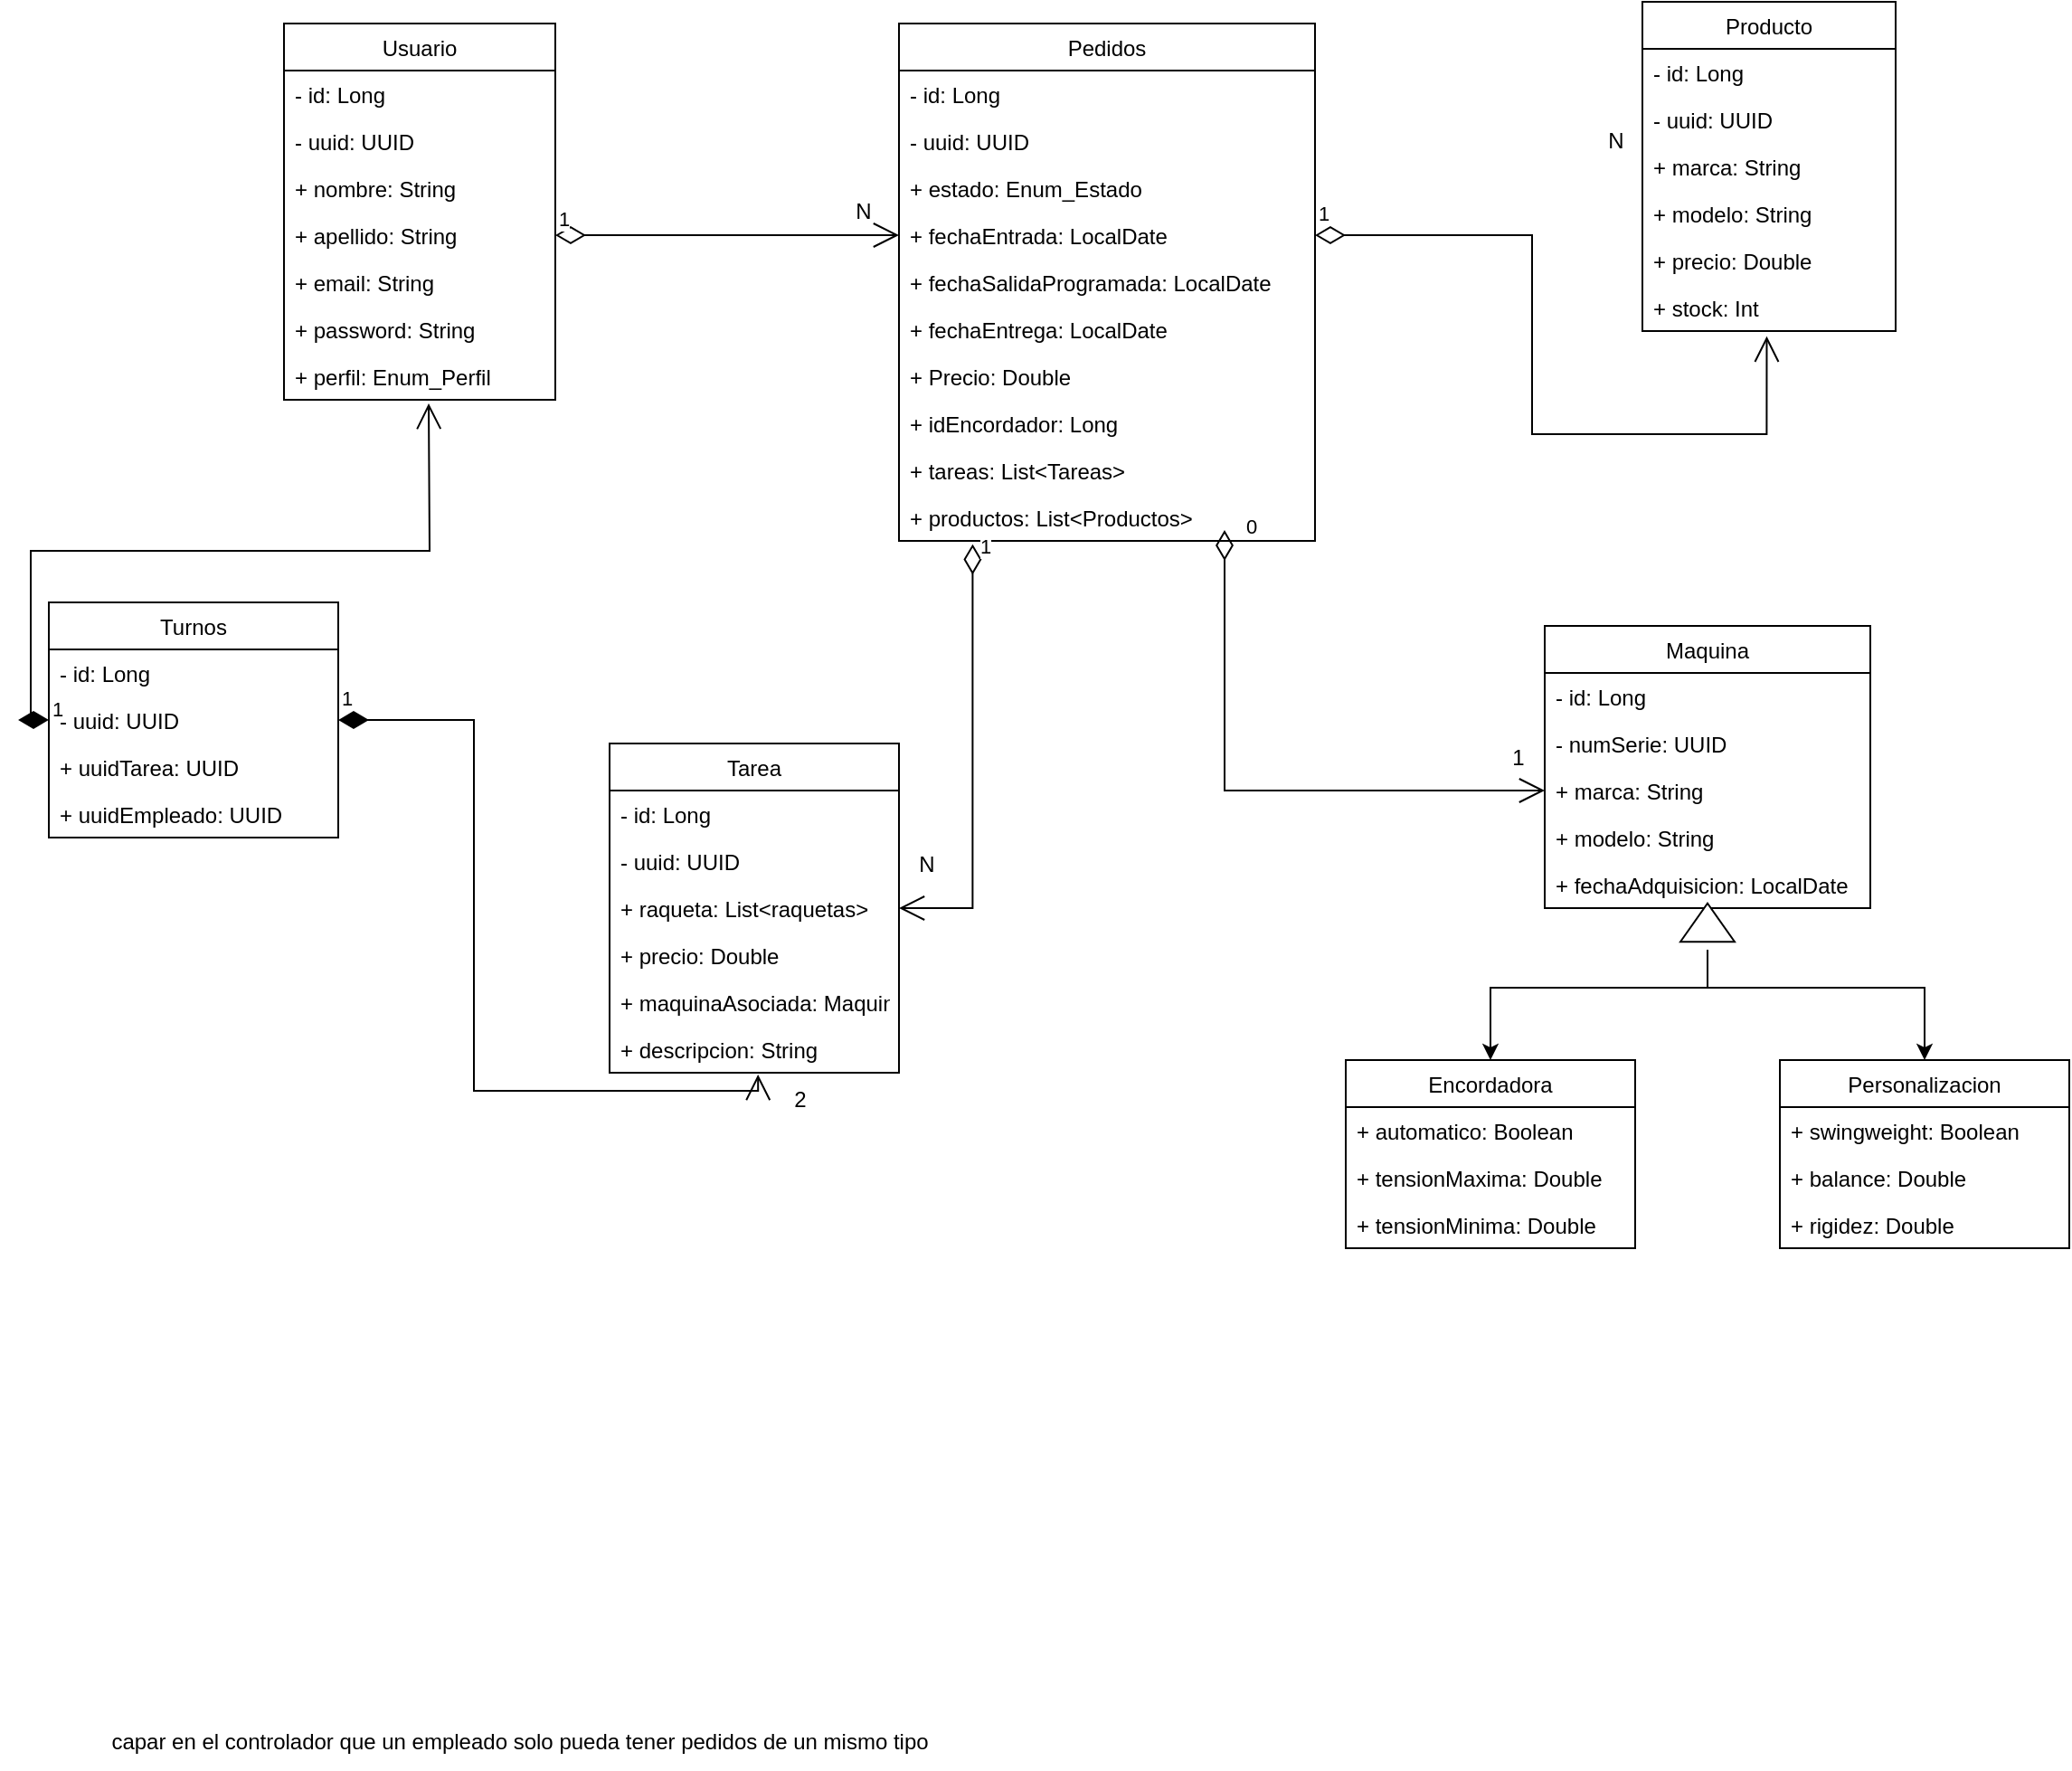 <mxfile version="20.3.0" type="device"><diagram id="C5RBs43oDa-KdzZeNtuy" name="Page-1"><mxGraphModel dx="948" dy="565" grid="1" gridSize="10" guides="1" tooltips="1" connect="1" arrows="1" fold="1" page="1" pageScale="1" pageWidth="827" pageHeight="1169" math="0" shadow="0"><root><mxCell id="WIyWlLk6GJQsqaUBKTNV-0"/><mxCell id="WIyWlLk6GJQsqaUBKTNV-1" parent="WIyWlLk6GJQsqaUBKTNV-0"/><mxCell id="wLVJEsf6AbZPAwA1VKSY-4" value="Usuario" style="swimlane;fontStyle=0;childLayout=stackLayout;horizontal=1;startSize=26;fillColor=none;horizontalStack=0;resizeParent=1;resizeParentMax=0;resizeLast=0;collapsible=1;marginBottom=0;" parent="WIyWlLk6GJQsqaUBKTNV-1" vertex="1"><mxGeometry x="240" y="80" width="150" height="208" as="geometry"/></mxCell><mxCell id="wLVJEsf6AbZPAwA1VKSY-5" value="- id: Long" style="text;strokeColor=none;fillColor=none;align=left;verticalAlign=top;spacingLeft=4;spacingRight=4;overflow=hidden;rotatable=0;points=[[0,0.5],[1,0.5]];portConstraint=eastwest;" parent="wLVJEsf6AbZPAwA1VKSY-4" vertex="1"><mxGeometry y="26" width="150" height="26" as="geometry"/></mxCell><mxCell id="wLVJEsf6AbZPAwA1VKSY-13" value="- uuid: UUID" style="text;strokeColor=none;fillColor=none;align=left;verticalAlign=top;spacingLeft=4;spacingRight=4;overflow=hidden;rotatable=0;points=[[0,0.5],[1,0.5]];portConstraint=eastwest;" parent="wLVJEsf6AbZPAwA1VKSY-4" vertex="1"><mxGeometry y="52" width="150" height="26" as="geometry"/></mxCell><mxCell id="wLVJEsf6AbZPAwA1VKSY-6" value="+ nombre: String" style="text;strokeColor=none;fillColor=none;align=left;verticalAlign=top;spacingLeft=4;spacingRight=4;overflow=hidden;rotatable=0;points=[[0,0.5],[1,0.5]];portConstraint=eastwest;" parent="wLVJEsf6AbZPAwA1VKSY-4" vertex="1"><mxGeometry y="78" width="150" height="26" as="geometry"/></mxCell><mxCell id="wLVJEsf6AbZPAwA1VKSY-7" value="+ apellido: String" style="text;strokeColor=none;fillColor=none;align=left;verticalAlign=top;spacingLeft=4;spacingRight=4;overflow=hidden;rotatable=0;points=[[0,0.5],[1,0.5]];portConstraint=eastwest;" parent="wLVJEsf6AbZPAwA1VKSY-4" vertex="1"><mxGeometry y="104" width="150" height="26" as="geometry"/></mxCell><mxCell id="wLVJEsf6AbZPAwA1VKSY-12" value="+ email: String&#10;" style="text;strokeColor=none;fillColor=none;align=left;verticalAlign=top;spacingLeft=4;spacingRight=4;overflow=hidden;rotatable=0;points=[[0,0.5],[1,0.5]];portConstraint=eastwest;" parent="wLVJEsf6AbZPAwA1VKSY-4" vertex="1"><mxGeometry y="130" width="150" height="26" as="geometry"/></mxCell><mxCell id="wLVJEsf6AbZPAwA1VKSY-14" value="+ password: String&#10;" style="text;strokeColor=none;fillColor=none;align=left;verticalAlign=top;spacingLeft=4;spacingRight=4;overflow=hidden;rotatable=0;points=[[0,0.5],[1,0.5]];portConstraint=eastwest;" parent="wLVJEsf6AbZPAwA1VKSY-4" vertex="1"><mxGeometry y="156" width="150" height="26" as="geometry"/></mxCell><mxCell id="wLVJEsf6AbZPAwA1VKSY-15" value="+ perfil: Enum_Perfil" style="text;strokeColor=none;fillColor=none;align=left;verticalAlign=top;spacingLeft=4;spacingRight=4;overflow=hidden;rotatable=0;points=[[0,0.5],[1,0.5]];portConstraint=eastwest;" parent="wLVJEsf6AbZPAwA1VKSY-4" vertex="1"><mxGeometry y="182" width="150" height="26" as="geometry"/></mxCell><mxCell id="wLVJEsf6AbZPAwA1VKSY-16" value="Pedidos" style="swimlane;fontStyle=0;childLayout=stackLayout;horizontal=1;startSize=26;fillColor=none;horizontalStack=0;resizeParent=1;resizeParentMax=0;resizeLast=0;collapsible=1;marginBottom=0;" parent="WIyWlLk6GJQsqaUBKTNV-1" vertex="1"><mxGeometry x="580" y="80" width="230" height="286" as="geometry"/></mxCell><mxCell id="wLVJEsf6AbZPAwA1VKSY-17" value="- id: Long" style="text;strokeColor=none;fillColor=none;align=left;verticalAlign=top;spacingLeft=4;spacingRight=4;overflow=hidden;rotatable=0;points=[[0,0.5],[1,0.5]];portConstraint=eastwest;" parent="wLVJEsf6AbZPAwA1VKSY-16" vertex="1"><mxGeometry y="26" width="230" height="26" as="geometry"/></mxCell><mxCell id="wLVJEsf6AbZPAwA1VKSY-18" value="- uuid: UUID" style="text;strokeColor=none;fillColor=none;align=left;verticalAlign=top;spacingLeft=4;spacingRight=4;overflow=hidden;rotatable=0;points=[[0,0.5],[1,0.5]];portConstraint=eastwest;" parent="wLVJEsf6AbZPAwA1VKSY-16" vertex="1"><mxGeometry y="52" width="230" height="26" as="geometry"/></mxCell><mxCell id="wLVJEsf6AbZPAwA1VKSY-19" value="+ estado: Enum_Estado" style="text;strokeColor=none;fillColor=none;align=left;verticalAlign=top;spacingLeft=4;spacingRight=4;overflow=hidden;rotatable=0;points=[[0,0.5],[1,0.5]];portConstraint=eastwest;" parent="wLVJEsf6AbZPAwA1VKSY-16" vertex="1"><mxGeometry y="78" width="230" height="26" as="geometry"/></mxCell><mxCell id="wLVJEsf6AbZPAwA1VKSY-21" value="+ fechaEntrada: LocalDate" style="text;strokeColor=none;fillColor=none;align=left;verticalAlign=top;spacingLeft=4;spacingRight=4;overflow=hidden;rotatable=0;points=[[0,0.5],[1,0.5]];portConstraint=eastwest;" parent="wLVJEsf6AbZPAwA1VKSY-16" vertex="1"><mxGeometry y="104" width="230" height="26" as="geometry"/></mxCell><mxCell id="wLVJEsf6AbZPAwA1VKSY-22" value="+ fechaSalidaProgramada: LocalDate" style="text;strokeColor=none;fillColor=none;align=left;verticalAlign=top;spacingLeft=4;spacingRight=4;overflow=hidden;rotatable=0;points=[[0,0.5],[1,0.5]];portConstraint=eastwest;" parent="wLVJEsf6AbZPAwA1VKSY-16" vertex="1"><mxGeometry y="130" width="230" height="26" as="geometry"/></mxCell><mxCell id="wLVJEsf6AbZPAwA1VKSY-23" value="+ fechaEntrega: LocalDate" style="text;strokeColor=none;fillColor=none;align=left;verticalAlign=top;spacingLeft=4;spacingRight=4;overflow=hidden;rotatable=0;points=[[0,0.5],[1,0.5]];portConstraint=eastwest;" parent="wLVJEsf6AbZPAwA1VKSY-16" vertex="1"><mxGeometry y="156" width="230" height="26" as="geometry"/></mxCell><mxCell id="wLVJEsf6AbZPAwA1VKSY-24" value="+ Precio: Double" style="text;strokeColor=none;fillColor=none;align=left;verticalAlign=top;spacingLeft=4;spacingRight=4;overflow=hidden;rotatable=0;points=[[0,0.5],[1,0.5]];portConstraint=eastwest;" parent="wLVJEsf6AbZPAwA1VKSY-16" vertex="1"><mxGeometry y="182" width="230" height="26" as="geometry"/></mxCell><mxCell id="H49Ui0ylg4HPvWi4D4S9-0" value="+ idEncordador: Long" style="text;strokeColor=none;fillColor=none;align=left;verticalAlign=top;spacingLeft=4;spacingRight=4;overflow=hidden;rotatable=0;points=[[0,0.5],[1,0.5]];portConstraint=eastwest;" vertex="1" parent="wLVJEsf6AbZPAwA1VKSY-16"><mxGeometry y="208" width="230" height="26" as="geometry"/></mxCell><mxCell id="wLVJEsf6AbZPAwA1VKSY-25" value="+ tareas: List&lt;Tareas&gt;&#10;" style="text;strokeColor=none;fillColor=none;align=left;verticalAlign=top;spacingLeft=4;spacingRight=4;overflow=hidden;rotatable=0;points=[[0,0.5],[1,0.5]];portConstraint=eastwest;" parent="wLVJEsf6AbZPAwA1VKSY-16" vertex="1"><mxGeometry y="234" width="230" height="26" as="geometry"/></mxCell><mxCell id="H49Ui0ylg4HPvWi4D4S9-1" value="+ productos: List&lt;Productos&gt;" style="text;strokeColor=none;fillColor=none;align=left;verticalAlign=top;spacingLeft=4;spacingRight=4;overflow=hidden;rotatable=0;points=[[0,0.5],[1,0.5]];portConstraint=eastwest;" vertex="1" parent="wLVJEsf6AbZPAwA1VKSY-16"><mxGeometry y="260" width="230" height="26" as="geometry"/></mxCell><mxCell id="wLVJEsf6AbZPAwA1VKSY-26" value="1" style="endArrow=open;html=1;endSize=12;startArrow=diamondThin;startSize=14;startFill=0;edgeStyle=orthogonalEdgeStyle;align=left;verticalAlign=bottom;rounded=0;exitX=1;exitY=0.5;exitDx=0;exitDy=0;entryX=0;entryY=0.5;entryDx=0;entryDy=0;" parent="WIyWlLk6GJQsqaUBKTNV-1" source="wLVJEsf6AbZPAwA1VKSY-7" target="wLVJEsf6AbZPAwA1VKSY-21" edge="1"><mxGeometry x="-1" relative="1" as="geometry"><mxPoint x="410" y="190" as="sourcePoint"/><mxPoint x="570" y="190" as="targetPoint"/><mxPoint as="offset"/></mxGeometry></mxCell><mxCell id="wLVJEsf6AbZPAwA1VKSY-28" value="N" style="text;html=1;align=center;verticalAlign=middle;resizable=0;points=[];autosize=1;strokeColor=none;fillColor=none;" parent="WIyWlLk6GJQsqaUBKTNV-1" vertex="1"><mxGeometry x="545" y="169" width="30" height="30" as="geometry"/></mxCell><mxCell id="wLVJEsf6AbZPAwA1VKSY-29" value="Maquina" style="swimlane;fontStyle=0;childLayout=stackLayout;horizontal=1;startSize=26;fillColor=none;horizontalStack=0;resizeParent=1;resizeParentMax=0;resizeLast=0;collapsible=1;marginBottom=0;" parent="WIyWlLk6GJQsqaUBKTNV-1" vertex="1"><mxGeometry x="937" y="413" width="180" height="156" as="geometry"/></mxCell><mxCell id="wLVJEsf6AbZPAwA1VKSY-30" value="- id: Long" style="text;strokeColor=none;fillColor=none;align=left;verticalAlign=top;spacingLeft=4;spacingRight=4;overflow=hidden;rotatable=0;points=[[0,0.5],[1,0.5]];portConstraint=eastwest;" parent="wLVJEsf6AbZPAwA1VKSY-29" vertex="1"><mxGeometry y="26" width="180" height="26" as="geometry"/></mxCell><mxCell id="wLVJEsf6AbZPAwA1VKSY-31" value="- numSerie: UUID" style="text;strokeColor=none;fillColor=none;align=left;verticalAlign=top;spacingLeft=4;spacingRight=4;overflow=hidden;rotatable=0;points=[[0,0.5],[1,0.5]];portConstraint=eastwest;" parent="wLVJEsf6AbZPAwA1VKSY-29" vertex="1"><mxGeometry y="52" width="180" height="26" as="geometry"/></mxCell><mxCell id="wLVJEsf6AbZPAwA1VKSY-32" value="+ marca: String" style="text;strokeColor=none;fillColor=none;align=left;verticalAlign=top;spacingLeft=4;spacingRight=4;overflow=hidden;rotatable=0;points=[[0,0.5],[1,0.5]];portConstraint=eastwest;" parent="wLVJEsf6AbZPAwA1VKSY-29" vertex="1"><mxGeometry y="78" width="180" height="26" as="geometry"/></mxCell><mxCell id="wLVJEsf6AbZPAwA1VKSY-52" value="+ modelo: String" style="text;strokeColor=none;fillColor=none;align=left;verticalAlign=top;spacingLeft=4;spacingRight=4;overflow=hidden;rotatable=0;points=[[0,0.5],[1,0.5]];portConstraint=eastwest;" parent="wLVJEsf6AbZPAwA1VKSY-29" vertex="1"><mxGeometry y="104" width="180" height="26" as="geometry"/></mxCell><mxCell id="wLVJEsf6AbZPAwA1VKSY-53" value="+ fechaAdquisicion: LocalDate" style="text;strokeColor=none;fillColor=none;align=left;verticalAlign=top;spacingLeft=4;spacingRight=4;overflow=hidden;rotatable=0;points=[[0,0.5],[1,0.5]];portConstraint=eastwest;" parent="wLVJEsf6AbZPAwA1VKSY-29" vertex="1"><mxGeometry y="130" width="180" height="26" as="geometry"/></mxCell><mxCell id="wLVJEsf6AbZPAwA1VKSY-54" value="" style="triangle;whiteSpace=wrap;html=1;rotation=-90;" parent="WIyWlLk6GJQsqaUBKTNV-1" vertex="1"><mxGeometry x="1016.37" y="562" width="21.25" height="30" as="geometry"/></mxCell><mxCell id="wLVJEsf6AbZPAwA1VKSY-57" value="" style="endArrow=classic;html=1;rounded=0;exitX=0.5;exitY=1;exitDx=0;exitDy=0;" parent="WIyWlLk6GJQsqaUBKTNV-1" edge="1"><mxGeometry width="50" height="50" relative="1" as="geometry"><mxPoint x="1027" y="592" as="sourcePoint"/><mxPoint x="907" y="653" as="targetPoint"/><Array as="points"><mxPoint x="1027" y="613"/><mxPoint x="907" y="613"/></Array></mxGeometry></mxCell><mxCell id="wLVJEsf6AbZPAwA1VKSY-60" value="" style="endArrow=classic;html=1;rounded=0;exitX=0.5;exitY=1;exitDx=0;exitDy=0;" parent="WIyWlLk6GJQsqaUBKTNV-1" edge="1"><mxGeometry width="50" height="50" relative="1" as="geometry"><mxPoint x="1027" y="592" as="sourcePoint"/><mxPoint x="1147" y="653" as="targetPoint"/><Array as="points"><mxPoint x="1027" y="613"/><mxPoint x="1147" y="613"/></Array></mxGeometry></mxCell><mxCell id="wLVJEsf6AbZPAwA1VKSY-61" value="Encordadora" style="swimlane;fontStyle=0;childLayout=stackLayout;horizontal=1;startSize=26;fillColor=none;horizontalStack=0;resizeParent=1;resizeParentMax=0;resizeLast=0;collapsible=1;marginBottom=0;" parent="WIyWlLk6GJQsqaUBKTNV-1" vertex="1"><mxGeometry x="827" y="653" width="160" height="104" as="geometry"/></mxCell><mxCell id="wLVJEsf6AbZPAwA1VKSY-62" value="+ automatico: Boolean" style="text;strokeColor=none;fillColor=none;align=left;verticalAlign=top;spacingLeft=4;spacingRight=4;overflow=hidden;rotatable=0;points=[[0,0.5],[1,0.5]];portConstraint=eastwest;" parent="wLVJEsf6AbZPAwA1VKSY-61" vertex="1"><mxGeometry y="26" width="160" height="26" as="geometry"/></mxCell><mxCell id="wLVJEsf6AbZPAwA1VKSY-63" value="+ tensionMaxima: Double" style="text;strokeColor=none;fillColor=none;align=left;verticalAlign=top;spacingLeft=4;spacingRight=4;overflow=hidden;rotatable=0;points=[[0,0.5],[1,0.5]];portConstraint=eastwest;" parent="wLVJEsf6AbZPAwA1VKSY-61" vertex="1"><mxGeometry y="52" width="160" height="26" as="geometry"/></mxCell><mxCell id="wLVJEsf6AbZPAwA1VKSY-64" value="+ tensionMinima: Double" style="text;strokeColor=none;fillColor=none;align=left;verticalAlign=top;spacingLeft=4;spacingRight=4;overflow=hidden;rotatable=0;points=[[0,0.5],[1,0.5]];portConstraint=eastwest;" parent="wLVJEsf6AbZPAwA1VKSY-61" vertex="1"><mxGeometry y="78" width="160" height="26" as="geometry"/></mxCell><mxCell id="wLVJEsf6AbZPAwA1VKSY-65" value="Personalizacion" style="swimlane;fontStyle=0;childLayout=stackLayout;horizontal=1;startSize=26;fillColor=none;horizontalStack=0;resizeParent=1;resizeParentMax=0;resizeLast=0;collapsible=1;marginBottom=0;" parent="WIyWlLk6GJQsqaUBKTNV-1" vertex="1"><mxGeometry x="1067" y="653" width="160" height="104" as="geometry"><mxRectangle x="320" y="720" width="100" height="30" as="alternateBounds"/></mxGeometry></mxCell><mxCell id="wLVJEsf6AbZPAwA1VKSY-66" value="+ swingweight: Boolean" style="text;strokeColor=none;fillColor=none;align=left;verticalAlign=top;spacingLeft=4;spacingRight=4;overflow=hidden;rotatable=0;points=[[0,0.5],[1,0.5]];portConstraint=eastwest;" parent="wLVJEsf6AbZPAwA1VKSY-65" vertex="1"><mxGeometry y="26" width="160" height="26" as="geometry"/></mxCell><mxCell id="wLVJEsf6AbZPAwA1VKSY-67" value="+ balance: Double" style="text;strokeColor=none;fillColor=none;align=left;verticalAlign=top;spacingLeft=4;spacingRight=4;overflow=hidden;rotatable=0;points=[[0,0.5],[1,0.5]];portConstraint=eastwest;" parent="wLVJEsf6AbZPAwA1VKSY-65" vertex="1"><mxGeometry y="52" width="160" height="26" as="geometry"/></mxCell><mxCell id="wLVJEsf6AbZPAwA1VKSY-68" value="+ rigidez: Double" style="text;strokeColor=none;fillColor=none;align=left;verticalAlign=top;spacingLeft=4;spacingRight=4;overflow=hidden;rotatable=0;points=[[0,0.5],[1,0.5]];portConstraint=eastwest;" parent="wLVJEsf6AbZPAwA1VKSY-65" vertex="1"><mxGeometry y="78" width="160" height="26" as="geometry"/></mxCell><mxCell id="GIEl06KKrTqUNCEo8xZw-4" value="Producto" style="swimlane;fontStyle=0;childLayout=stackLayout;horizontal=1;startSize=26;fillColor=none;horizontalStack=0;resizeParent=1;resizeParentMax=0;resizeLast=0;collapsible=1;marginBottom=0;" parent="WIyWlLk6GJQsqaUBKTNV-1" vertex="1"><mxGeometry x="991" y="68" width="140" height="182" as="geometry"/></mxCell><mxCell id="GIEl06KKrTqUNCEo8xZw-5" value="- id: Long&#10;" style="text;strokeColor=none;fillColor=none;align=left;verticalAlign=top;spacingLeft=4;spacingRight=4;overflow=hidden;rotatable=0;points=[[0,0.5],[1,0.5]];portConstraint=eastwest;" parent="GIEl06KKrTqUNCEo8xZw-4" vertex="1"><mxGeometry y="26" width="140" height="26" as="geometry"/></mxCell><mxCell id="GIEl06KKrTqUNCEo8xZw-6" value="- uuid: UUID" style="text;strokeColor=none;fillColor=none;align=left;verticalAlign=top;spacingLeft=4;spacingRight=4;overflow=hidden;rotatable=0;points=[[0,0.5],[1,0.5]];portConstraint=eastwest;" parent="GIEl06KKrTqUNCEo8xZw-4" vertex="1"><mxGeometry y="52" width="140" height="26" as="geometry"/></mxCell><mxCell id="GIEl06KKrTqUNCEo8xZw-7" value="+ marca: String" style="text;strokeColor=none;fillColor=none;align=left;verticalAlign=top;spacingLeft=4;spacingRight=4;overflow=hidden;rotatable=0;points=[[0,0.5],[1,0.5]];portConstraint=eastwest;" parent="GIEl06KKrTqUNCEo8xZw-4" vertex="1"><mxGeometry y="78" width="140" height="26" as="geometry"/></mxCell><mxCell id="GIEl06KKrTqUNCEo8xZw-8" value="+ modelo: String" style="text;strokeColor=none;fillColor=none;align=left;verticalAlign=top;spacingLeft=4;spacingRight=4;overflow=hidden;rotatable=0;points=[[0,0.5],[1,0.5]];portConstraint=eastwest;" parent="GIEl06KKrTqUNCEo8xZw-4" vertex="1"><mxGeometry y="104" width="140" height="26" as="geometry"/></mxCell><mxCell id="GIEl06KKrTqUNCEo8xZw-9" value="+ precio: Double" style="text;strokeColor=none;fillColor=none;align=left;verticalAlign=top;spacingLeft=4;spacingRight=4;overflow=hidden;rotatable=0;points=[[0,0.5],[1,0.5]];portConstraint=eastwest;" parent="GIEl06KKrTqUNCEo8xZw-4" vertex="1"><mxGeometry y="130" width="140" height="26" as="geometry"/></mxCell><mxCell id="GIEl06KKrTqUNCEo8xZw-10" value="+ stock: Int" style="text;strokeColor=none;fillColor=none;align=left;verticalAlign=top;spacingLeft=4;spacingRight=4;overflow=hidden;rotatable=0;points=[[0,0.5],[1,0.5]];portConstraint=eastwest;" parent="GIEl06KKrTqUNCEo8xZw-4" vertex="1"><mxGeometry y="156" width="140" height="26" as="geometry"/></mxCell><mxCell id="GIEl06KKrTqUNCEo8xZw-11" value="Tarea" style="swimlane;fontStyle=0;childLayout=stackLayout;horizontal=1;startSize=26;fillColor=none;horizontalStack=0;resizeParent=1;resizeParentMax=0;resizeLast=0;collapsible=1;marginBottom=0;" parent="WIyWlLk6GJQsqaUBKTNV-1" vertex="1"><mxGeometry x="420" y="478" width="160" height="182" as="geometry"/></mxCell><mxCell id="GIEl06KKrTqUNCEo8xZw-12" value="- id: Long" style="text;strokeColor=none;fillColor=none;align=left;verticalAlign=top;spacingLeft=4;spacingRight=4;overflow=hidden;rotatable=0;points=[[0,0.5],[1,0.5]];portConstraint=eastwest;" parent="GIEl06KKrTqUNCEo8xZw-11" vertex="1"><mxGeometry y="26" width="160" height="26" as="geometry"/></mxCell><mxCell id="GIEl06KKrTqUNCEo8xZw-13" value="- uuid: UUID" style="text;strokeColor=none;fillColor=none;align=left;verticalAlign=top;spacingLeft=4;spacingRight=4;overflow=hidden;rotatable=0;points=[[0,0.5],[1,0.5]];portConstraint=eastwest;" parent="GIEl06KKrTqUNCEo8xZw-11" vertex="1"><mxGeometry y="52" width="160" height="26" as="geometry"/></mxCell><mxCell id="GIEl06KKrTqUNCEo8xZw-14" value="+ raqueta: List&lt;raquetas&gt;" style="text;strokeColor=none;fillColor=none;align=left;verticalAlign=top;spacingLeft=4;spacingRight=4;overflow=hidden;rotatable=0;points=[[0,0.5],[1,0.5]];portConstraint=eastwest;" parent="GIEl06KKrTqUNCEo8xZw-11" vertex="1"><mxGeometry y="78" width="160" height="26" as="geometry"/></mxCell><mxCell id="GIEl06KKrTqUNCEo8xZw-18" value="+ precio: Double" style="text;strokeColor=none;fillColor=none;align=left;verticalAlign=top;spacingLeft=4;spacingRight=4;overflow=hidden;rotatable=0;points=[[0,0.5],[1,0.5]];portConstraint=eastwest;" parent="GIEl06KKrTqUNCEo8xZw-11" vertex="1"><mxGeometry y="104" width="160" height="26" as="geometry"/></mxCell><mxCell id="wLVJEsf6AbZPAwA1VKSY-20" value="+ maquinaAsociada: Maquina" style="text;strokeColor=none;fillColor=none;align=left;verticalAlign=top;spacingLeft=4;spacingRight=4;overflow=hidden;rotatable=0;points=[[0,0.5],[1,0.5]];portConstraint=eastwest;" parent="GIEl06KKrTqUNCEo8xZw-11" vertex="1"><mxGeometry y="130" width="160" height="26" as="geometry"/></mxCell><mxCell id="9ycLhSsThr9yeAhKwglg-0" value="+ descripcion: String" style="text;strokeColor=none;fillColor=none;align=left;verticalAlign=top;spacingLeft=4;spacingRight=4;overflow=hidden;rotatable=0;points=[[0,0.5],[1,0.5]];portConstraint=eastwest;" parent="GIEl06KKrTqUNCEo8xZw-11" vertex="1"><mxGeometry y="156" width="160" height="26" as="geometry"/></mxCell><mxCell id="GIEl06KKrTqUNCEo8xZw-35" value="1" style="endArrow=open;html=1;endSize=12;startArrow=diamondThin;startSize=14;startFill=0;edgeStyle=orthogonalEdgeStyle;align=left;verticalAlign=bottom;rounded=0;exitX=1;exitY=0.5;exitDx=0;exitDy=0;entryX=0.491;entryY=1.11;entryDx=0;entryDy=0;entryPerimeter=0;" parent="WIyWlLk6GJQsqaUBKTNV-1" source="wLVJEsf6AbZPAwA1VKSY-21" target="GIEl06KKrTqUNCEo8xZw-10" edge="1"><mxGeometry x="-1" y="3" relative="1" as="geometry"><mxPoint x="840" y="220" as="sourcePoint"/><mxPoint x="970" y="200" as="targetPoint"/><Array as="points"><mxPoint x="930" y="197"/><mxPoint x="930" y="307"/><mxPoint x="1060" y="307"/></Array></mxGeometry></mxCell><mxCell id="GIEl06KKrTqUNCEo8xZw-36" value="N&lt;br&gt;" style="text;html=1;align=center;verticalAlign=middle;resizable=0;points=[];autosize=1;strokeColor=none;fillColor=none;" parent="WIyWlLk6GJQsqaUBKTNV-1" vertex="1"><mxGeometry x="961" y="130" width="30" height="30" as="geometry"/></mxCell><mxCell id="GIEl06KKrTqUNCEo8xZw-37" value="0" style="endArrow=open;html=1;endSize=12;startArrow=diamondThin;startSize=14;startFill=0;edgeStyle=orthogonalEdgeStyle;align=left;verticalAlign=bottom;rounded=0;entryX=0;entryY=0.5;entryDx=0;entryDy=0;" parent="WIyWlLk6GJQsqaUBKTNV-1" target="wLVJEsf6AbZPAwA1VKSY-32" edge="1"><mxGeometry x="-0.958" y="10" relative="1" as="geometry"><mxPoint x="760" y="360" as="sourcePoint"/><mxPoint x="1380" y="510" as="targetPoint"/><Array as="points"><mxPoint x="760" y="504"/></Array><mxPoint as="offset"/></mxGeometry></mxCell><mxCell id="GIEl06KKrTqUNCEo8xZw-38" value="1" style="text;html=1;align=center;verticalAlign=middle;resizable=0;points=[];autosize=1;strokeColor=none;fillColor=none;" parent="WIyWlLk6GJQsqaUBKTNV-1" vertex="1"><mxGeometry x="907" y="471" width="30" height="30" as="geometry"/></mxCell><mxCell id="GIEl06KKrTqUNCEo8xZw-39" value="1" style="endArrow=open;html=1;endSize=12;startArrow=diamondThin;startSize=14;startFill=0;edgeStyle=orthogonalEdgeStyle;align=left;verticalAlign=bottom;rounded=0;entryX=1;entryY=0.5;entryDx=0;entryDy=0;exitX=0.177;exitY=1.07;exitDx=0;exitDy=0;exitPerimeter=0;" parent="WIyWlLk6GJQsqaUBKTNV-1" source="H49Ui0ylg4HPvWi4D4S9-1" target="GIEl06KKrTqUNCEo8xZw-14" edge="1"><mxGeometry x="-0.916" y="2" relative="1" as="geometry"><mxPoint x="620" y="410" as="sourcePoint"/><mxPoint x="69" y="393.74" as="targetPoint"/><Array as="points"><mxPoint x="621" y="569"/></Array><mxPoint as="offset"/></mxGeometry></mxCell><mxCell id="GIEl06KKrTqUNCEo8xZw-40" value="N" style="text;html=1;align=center;verticalAlign=middle;resizable=0;points=[];autosize=1;strokeColor=none;fillColor=none;" parent="WIyWlLk6GJQsqaUBKTNV-1" vertex="1"><mxGeometry x="580" y="530" width="30" height="30" as="geometry"/></mxCell><mxCell id="eZpQ5kb2VPx20naKEhpZ-4" value="capar en el controlador que un empleado solo pueda tener pedidos de un mismo tipo" style="text;html=1;align=center;verticalAlign=middle;resizable=0;points=[];autosize=1;strokeColor=none;fillColor=none;" parent="WIyWlLk6GJQsqaUBKTNV-1" vertex="1"><mxGeometry x="130" y="1015" width="480" height="30" as="geometry"/></mxCell><mxCell id="H49Ui0ylg4HPvWi4D4S9-2" value="Turnos" style="swimlane;fontStyle=0;childLayout=stackLayout;horizontal=1;startSize=26;fillColor=none;horizontalStack=0;resizeParent=1;resizeParentMax=0;resizeLast=0;collapsible=1;marginBottom=0;" vertex="1" parent="WIyWlLk6GJQsqaUBKTNV-1"><mxGeometry x="110" y="400" width="160" height="130" as="geometry"/></mxCell><mxCell id="H49Ui0ylg4HPvWi4D4S9-3" value="- id: Long" style="text;strokeColor=none;fillColor=none;align=left;verticalAlign=top;spacingLeft=4;spacingRight=4;overflow=hidden;rotatable=0;points=[[0,0.5],[1,0.5]];portConstraint=eastwest;" vertex="1" parent="H49Ui0ylg4HPvWi4D4S9-2"><mxGeometry y="26" width="160" height="26" as="geometry"/></mxCell><mxCell id="H49Ui0ylg4HPvWi4D4S9-4" value="- uuid: UUID" style="text;strokeColor=none;fillColor=none;align=left;verticalAlign=top;spacingLeft=4;spacingRight=4;overflow=hidden;rotatable=0;points=[[0,0.5],[1,0.5]];portConstraint=eastwest;" vertex="1" parent="H49Ui0ylg4HPvWi4D4S9-2"><mxGeometry y="52" width="160" height="26" as="geometry"/></mxCell><mxCell id="H49Ui0ylg4HPvWi4D4S9-8" value="+ uuidTarea: UUID" style="text;strokeColor=none;fillColor=none;align=left;verticalAlign=top;spacingLeft=4;spacingRight=4;overflow=hidden;rotatable=0;points=[[0,0.5],[1,0.5]];portConstraint=eastwest;" vertex="1" parent="H49Ui0ylg4HPvWi4D4S9-2"><mxGeometry y="78" width="160" height="26" as="geometry"/></mxCell><mxCell id="H49Ui0ylg4HPvWi4D4S9-11" value="+ uuidEmpleado: UUID" style="text;strokeColor=none;fillColor=none;align=left;verticalAlign=top;spacingLeft=4;spacingRight=4;overflow=hidden;rotatable=0;points=[[0,0.5],[1,0.5]];portConstraint=eastwest;" vertex="1" parent="H49Ui0ylg4HPvWi4D4S9-2"><mxGeometry y="104" width="160" height="26" as="geometry"/></mxCell><mxCell id="H49Ui0ylg4HPvWi4D4S9-9" value="1" style="endArrow=open;html=1;endSize=12;startArrow=diamondThin;startSize=14;startFill=1;edgeStyle=orthogonalEdgeStyle;align=left;verticalAlign=bottom;rounded=0;exitX=1;exitY=0.5;exitDx=0;exitDy=0;entryX=0.513;entryY=1.038;entryDx=0;entryDy=0;entryPerimeter=0;" edge="1" parent="WIyWlLk6GJQsqaUBKTNV-1" source="H49Ui0ylg4HPvWi4D4S9-4" target="9ycLhSsThr9yeAhKwglg-0"><mxGeometry x="-1" y="3" relative="1" as="geometry"><mxPoint x="-31" y="423.74" as="sourcePoint"/><mxPoint x="129" y="423.74" as="targetPoint"/></mxGeometry></mxCell><mxCell id="H49Ui0ylg4HPvWi4D4S9-10" value="2&lt;br&gt;" style="text;html=1;align=center;verticalAlign=middle;resizable=0;points=[];autosize=1;strokeColor=none;fillColor=none;" vertex="1" parent="WIyWlLk6GJQsqaUBKTNV-1"><mxGeometry x="510" y="660" width="30" height="30" as="geometry"/></mxCell><mxCell id="H49Ui0ylg4HPvWi4D4S9-12" value="1" style="endArrow=open;html=1;endSize=12;startArrow=diamondThin;startSize=14;startFill=1;edgeStyle=orthogonalEdgeStyle;align=left;verticalAlign=bottom;rounded=0;exitX=0;exitY=0.5;exitDx=0;exitDy=0;" edge="1" parent="WIyWlLk6GJQsqaUBKTNV-1" source="H49Ui0ylg4HPvWi4D4S9-4"><mxGeometry x="-1" y="3" relative="1" as="geometry"><mxPoint x="870" y="859.01" as="sourcePoint"/><mxPoint x="320" y="290" as="targetPoint"/></mxGeometry></mxCell></root></mxGraphModel></diagram></mxfile>